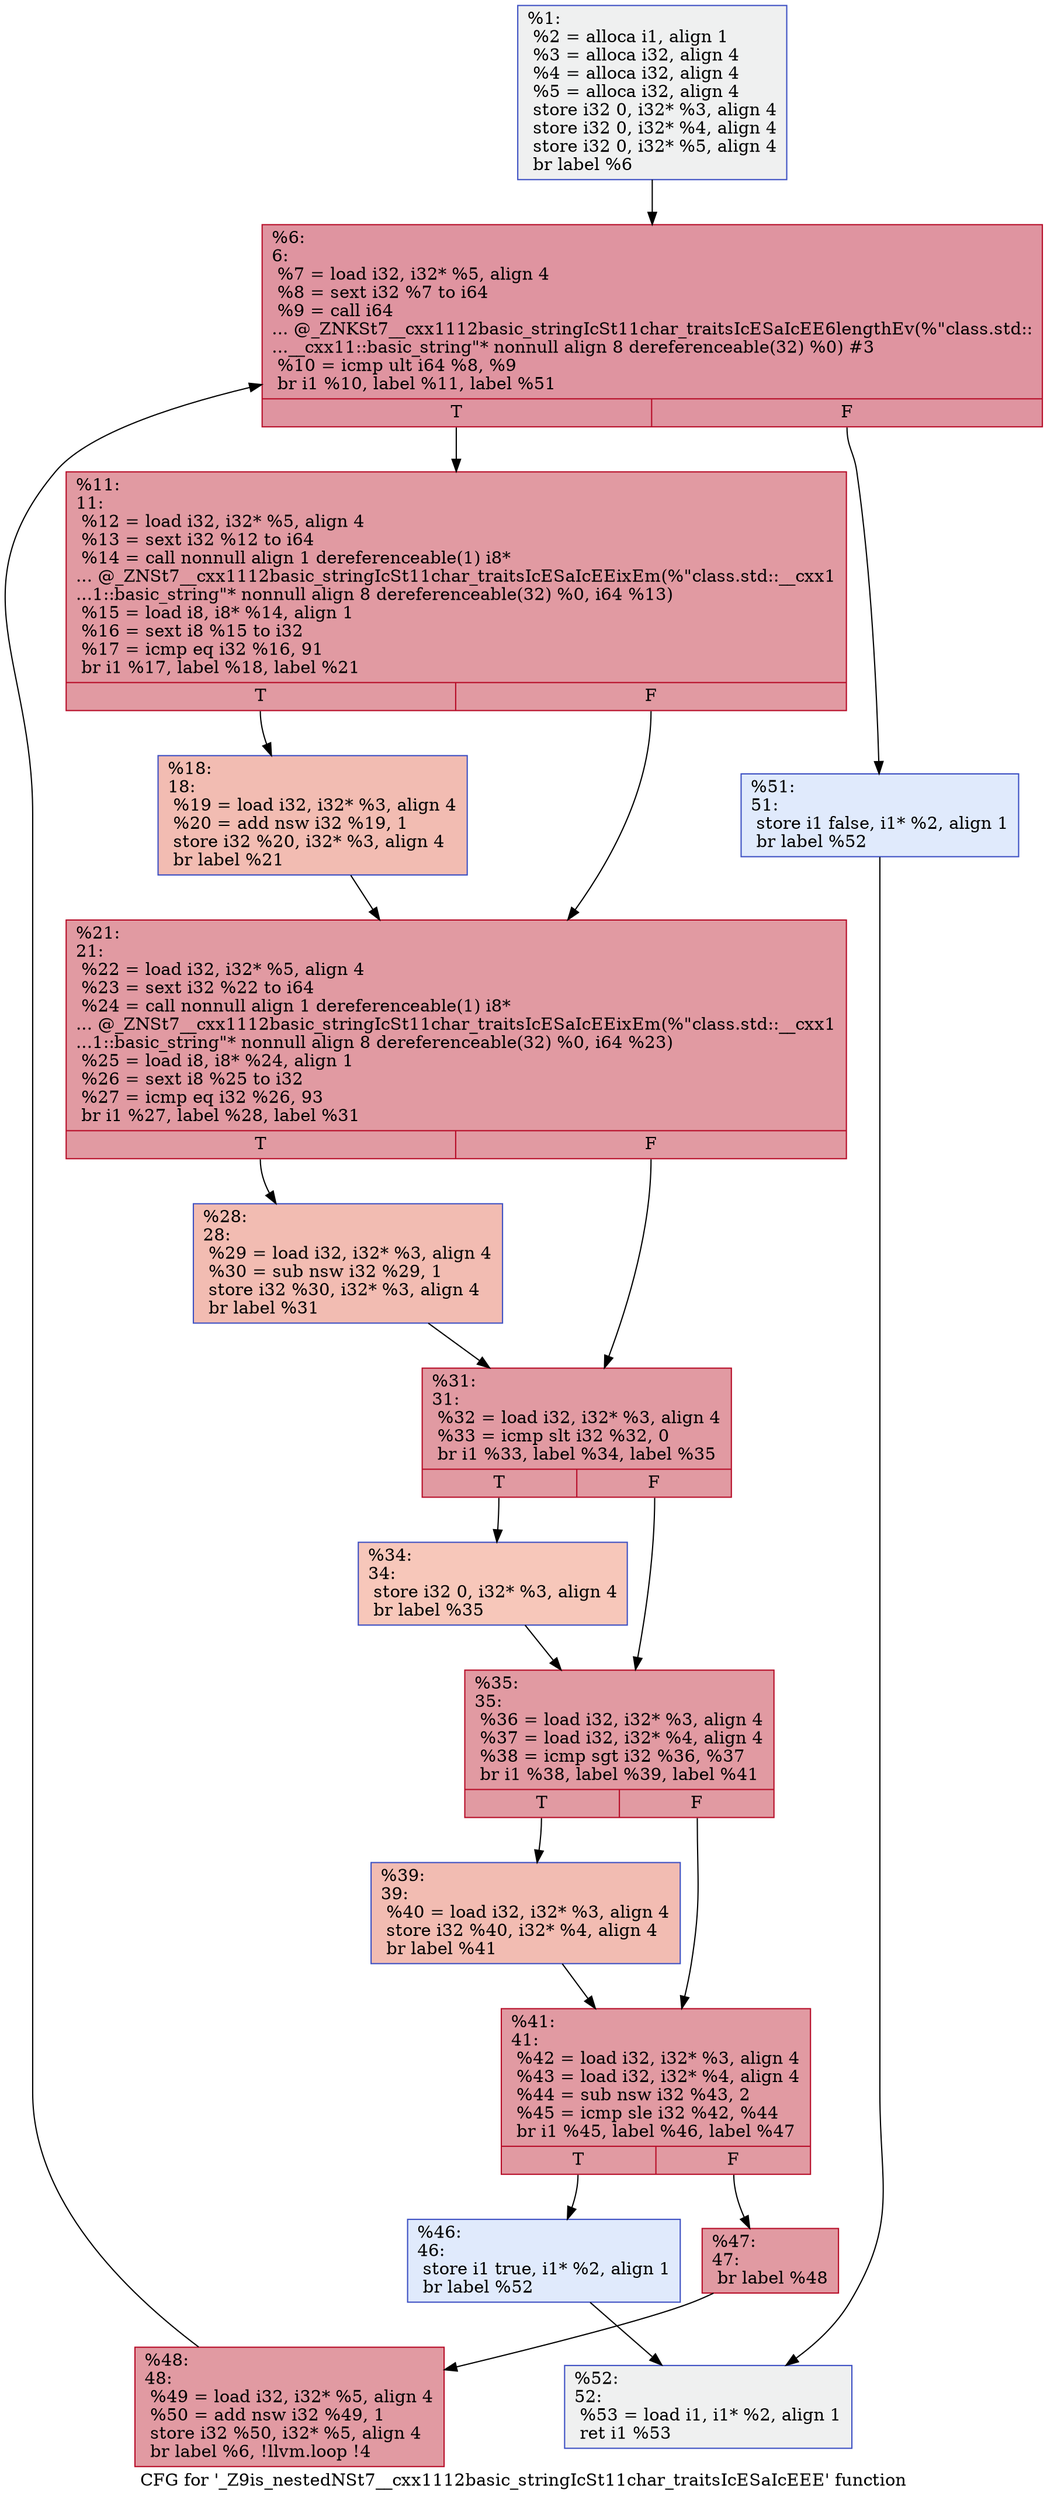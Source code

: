 digraph "CFG for '_Z9is_nestedNSt7__cxx1112basic_stringIcSt11char_traitsIcESaIcEEE' function" {
	label="CFG for '_Z9is_nestedNSt7__cxx1112basic_stringIcSt11char_traitsIcESaIcEEE' function";

	Node0x5565ef7de5b0 [shape=record,color="#3d50c3ff", style=filled, fillcolor="#dbdcde70",label="{%1:\l  %2 = alloca i1, align 1\l  %3 = alloca i32, align 4\l  %4 = alloca i32, align 4\l  %5 = alloca i32, align 4\l  store i32 0, i32* %3, align 4\l  store i32 0, i32* %4, align 4\l  store i32 0, i32* %5, align 4\l  br label %6\l}"];
	Node0x5565ef7de5b0 -> Node0x5565ef7df6a0;
	Node0x5565ef7df6a0 [shape=record,color="#b70d28ff", style=filled, fillcolor="#b70d2870",label="{%6:\l6:                                                \l  %7 = load i32, i32* %5, align 4\l  %8 = sext i32 %7 to i64\l  %9 = call i64\l... @_ZNKSt7__cxx1112basic_stringIcSt11char_traitsIcESaIcEE6lengthEv(%\"class.std::\l...__cxx11::basic_string\"* nonnull align 8 dereferenceable(32) %0) #3\l  %10 = icmp ult i64 %8, %9\l  br i1 %10, label %11, label %51\l|{<s0>T|<s1>F}}"];
	Node0x5565ef7df6a0:s0 -> Node0x5565ef7df430;
	Node0x5565ef7df6a0:s1 -> Node0x5565ef7dfc10;
	Node0x5565ef7df430 [shape=record,color="#b70d28ff", style=filled, fillcolor="#bb1b2c70",label="{%11:\l11:                                               \l  %12 = load i32, i32* %5, align 4\l  %13 = sext i32 %12 to i64\l  %14 = call nonnull align 1 dereferenceable(1) i8*\l... @_ZNSt7__cxx1112basic_stringIcSt11char_traitsIcESaIcEEixEm(%\"class.std::__cxx1\l...1::basic_string\"* nonnull align 8 dereferenceable(32) %0, i64 %13)\l  %15 = load i8, i8* %14, align 1\l  %16 = sext i8 %15 to i32\l  %17 = icmp eq i32 %16, 91\l  br i1 %17, label %18, label %21\l|{<s0>T|<s1>F}}"];
	Node0x5565ef7df430:s0 -> Node0x5565ef7dfe30;
	Node0x5565ef7df430:s1 -> Node0x5565ef7e0280;
	Node0x5565ef7dfe30 [shape=record,color="#3d50c3ff", style=filled, fillcolor="#e1675170",label="{%18:\l18:                                               \l  %19 = load i32, i32* %3, align 4\l  %20 = add nsw i32 %19, 1\l  store i32 %20, i32* %3, align 4\l  br label %21\l}"];
	Node0x5565ef7dfe30 -> Node0x5565ef7e0280;
	Node0x5565ef7e0280 [shape=record,color="#b70d28ff", style=filled, fillcolor="#bb1b2c70",label="{%21:\l21:                                               \l  %22 = load i32, i32* %5, align 4\l  %23 = sext i32 %22 to i64\l  %24 = call nonnull align 1 dereferenceable(1) i8*\l... @_ZNSt7__cxx1112basic_stringIcSt11char_traitsIcESaIcEEixEm(%\"class.std::__cxx1\l...1::basic_string\"* nonnull align 8 dereferenceable(32) %0, i64 %23)\l  %25 = load i8, i8* %24, align 1\l  %26 = sext i8 %25 to i32\l  %27 = icmp eq i32 %26, 93\l  br i1 %27, label %28, label %31\l|{<s0>T|<s1>F}}"];
	Node0x5565ef7e0280:s0 -> Node0x5565ef7e06a0;
	Node0x5565ef7e0280:s1 -> Node0x5565ef7e09a0;
	Node0x5565ef7e06a0 [shape=record,color="#3d50c3ff", style=filled, fillcolor="#e1675170",label="{%28:\l28:                                               \l  %29 = load i32, i32* %3, align 4\l  %30 = sub nsw i32 %29, 1\l  store i32 %30, i32* %3, align 4\l  br label %31\l}"];
	Node0x5565ef7e06a0 -> Node0x5565ef7e09a0;
	Node0x5565ef7e09a0 [shape=record,color="#b70d28ff", style=filled, fillcolor="#bb1b2c70",label="{%31:\l31:                                               \l  %32 = load i32, i32* %3, align 4\l  %33 = icmp slt i32 %32, 0\l  br i1 %33, label %34, label %35\l|{<s0>T|<s1>F}}"];
	Node0x5565ef7e09a0:s0 -> Node0x5565ef7e0fb0;
	Node0x5565ef7e09a0:s1 -> Node0x5565ef7e1000;
	Node0x5565ef7e0fb0 [shape=record,color="#3d50c3ff", style=filled, fillcolor="#ec7f6370",label="{%34:\l34:                                               \l  store i32 0, i32* %3, align 4\l  br label %35\l}"];
	Node0x5565ef7e0fb0 -> Node0x5565ef7e1000;
	Node0x5565ef7e1000 [shape=record,color="#b70d28ff", style=filled, fillcolor="#bb1b2c70",label="{%35:\l35:                                               \l  %36 = load i32, i32* %3, align 4\l  %37 = load i32, i32* %4, align 4\l  %38 = icmp sgt i32 %36, %37\l  br i1 %38, label %39, label %41\l|{<s0>T|<s1>F}}"];
	Node0x5565ef7e1000:s0 -> Node0x5565ef7e1370;
	Node0x5565ef7e1000:s1 -> Node0x5565ef7e13c0;
	Node0x5565ef7e1370 [shape=record,color="#3d50c3ff", style=filled, fillcolor="#e1675170",label="{%39:\l39:                                               \l  %40 = load i32, i32* %3, align 4\l  store i32 %40, i32* %4, align 4\l  br label %41\l}"];
	Node0x5565ef7e1370 -> Node0x5565ef7e13c0;
	Node0x5565ef7e13c0 [shape=record,color="#b70d28ff", style=filled, fillcolor="#bb1b2c70",label="{%41:\l41:                                               \l  %42 = load i32, i32* %3, align 4\l  %43 = load i32, i32* %4, align 4\l  %44 = sub nsw i32 %43, 2\l  %45 = icmp sle i32 %42, %44\l  br i1 %45, label %46, label %47\l|{<s0>T|<s1>F}}"];
	Node0x5565ef7e13c0:s0 -> Node0x5565ef7e1860;
	Node0x5565ef7e13c0:s1 -> Node0x5565ef7e18b0;
	Node0x5565ef7e1860 [shape=record,color="#3d50c3ff", style=filled, fillcolor="#b9d0f970",label="{%46:\l46:                                               \l  store i1 true, i1* %2, align 1\l  br label %52\l}"];
	Node0x5565ef7e1860 -> Node0x5565ef7e1a70;
	Node0x5565ef7e18b0 [shape=record,color="#b70d28ff", style=filled, fillcolor="#bb1b2c70",label="{%47:\l47:                                               \l  br label %48\l}"];
	Node0x5565ef7e18b0 -> Node0x5565ef7e1b30;
	Node0x5565ef7e1b30 [shape=record,color="#b70d28ff", style=filled, fillcolor="#bb1b2c70",label="{%48:\l48:                                               \l  %49 = load i32, i32* %5, align 4\l  %50 = add nsw i32 %49, 1\l  store i32 %50, i32* %5, align 4\l  br label %6, !llvm.loop !4\l}"];
	Node0x5565ef7e1b30 -> Node0x5565ef7df6a0;
	Node0x5565ef7dfc10 [shape=record,color="#3d50c3ff", style=filled, fillcolor="#b9d0f970",label="{%51:\l51:                                               \l  store i1 false, i1* %2, align 1\l  br label %52\l}"];
	Node0x5565ef7dfc10 -> Node0x5565ef7e1a70;
	Node0x5565ef7e1a70 [shape=record,color="#3d50c3ff", style=filled, fillcolor="#dbdcde70",label="{%52:\l52:                                               \l  %53 = load i1, i1* %2, align 1\l  ret i1 %53\l}"];
}

